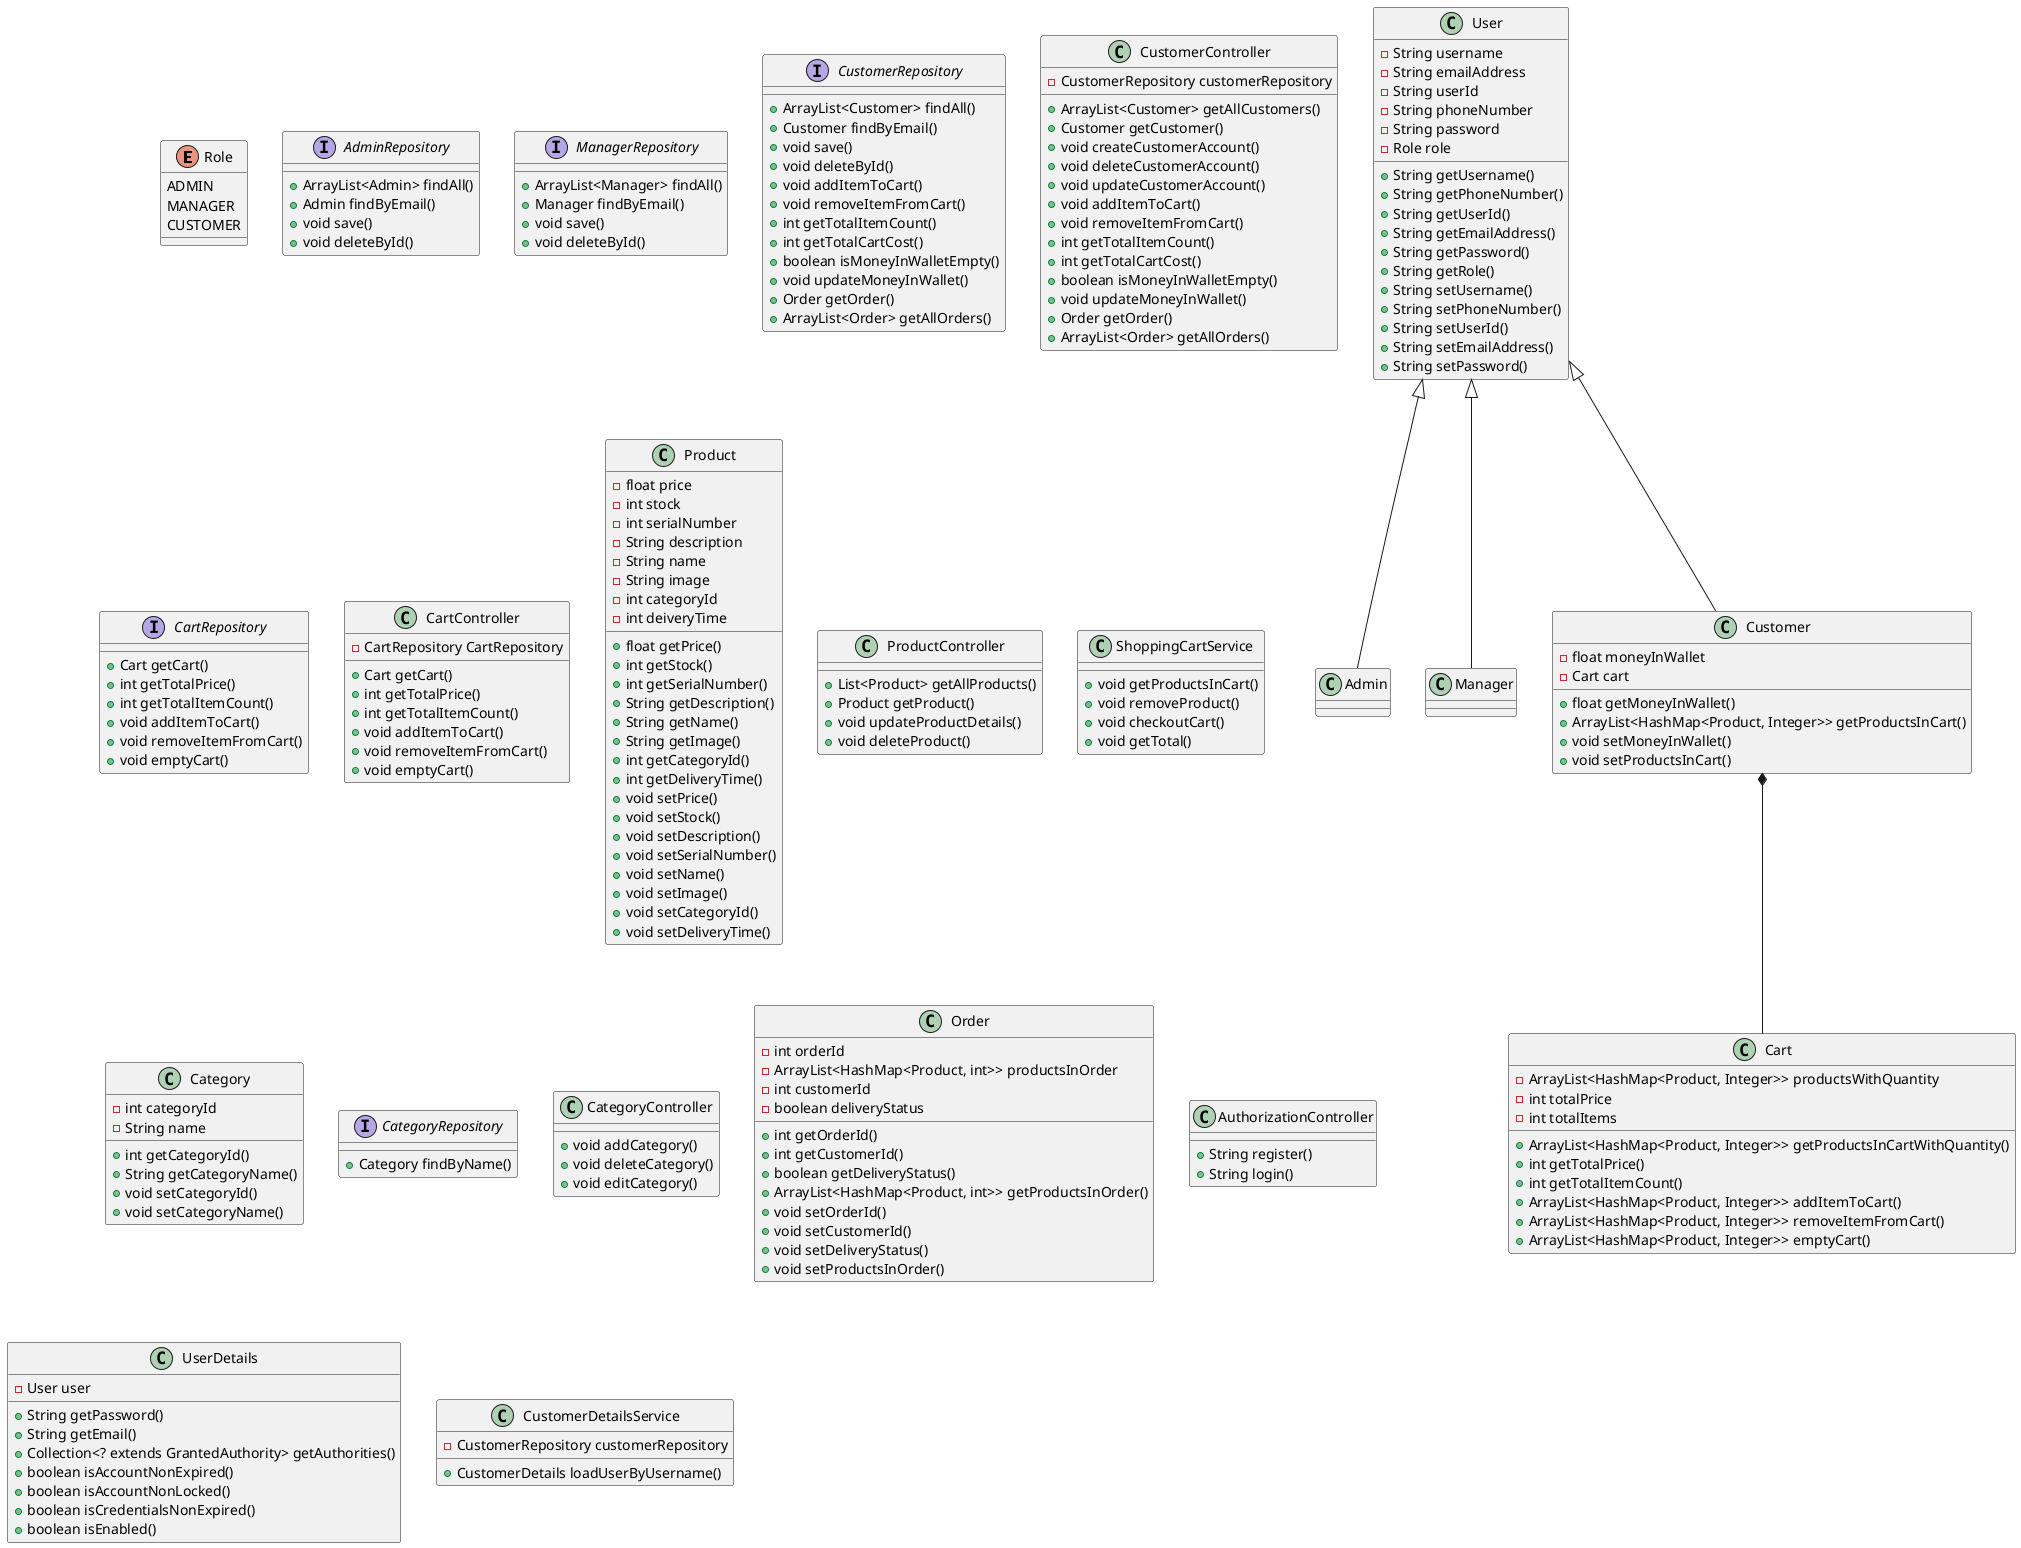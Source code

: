 @startuml Backend

' !theme mars from https://raw.githubusercontent.com/plantuml/plantuml/master/themes

' TODO:All the controllers

enum Role{
 ADMIN
 MANAGER
 CUSTOMER
}

' This is not gonna be a table
' Now probably it is a table
class User {
  -String username
  -String emailAddress
  -String userId
  -String phoneNumber
  -String password
  -Role role
  +String getUsername()
  +String getPhoneNumber()
  +String getUserId()
  +String getEmailAddress()
  +String getPassword()
  +String getRole()
  +String setUsername()
  +String setPhoneNumber()
  +String setUserId()
  +String setEmailAddress()
  +String setPassword()
}

' TODO:Same as manager what do?
class Admin Extends User{
  ' +void addManager()
  ' +void deleteManager()
}
' Need to check this
' For now this is a table too
' TODO:What do with the methods?
class Manager Extends User{
  ' +void addItems()
  ' +void removeItems()
  ' +void generateReports()
}


' Need to check this
class Customer Extends User{
  -float moneyInWallet
  -Cart cart

  +float getMoneyInWallet()
  +ArrayList<HashMap<Product, Integer>> getProductsInCart()
  +void setMoneyInWallet()
  +void setProductsInCart()
}

class Cart {
  -ArrayList<HashMap<Product, Integer>> productsWithQuantity
  -int totalPrice
  -int totalItems

  +ArrayList<HashMap<Product, Integer>> getProductsInCartWithQuantity()
  +int getTotalPrice()
  +int getTotalItemCount()
  +ArrayList<HashMap<Product, Integer>> addItemToCart()
  +ArrayList<HashMap<Product, Integer>> removeItemFromCart()
  +ArrayList<HashMap<Product, Integer>> emptyCart()
}

Customer *-- Cart

' This extends JPA repository
interface AdminRepository {
  +ArrayList<Admin> findAll()
  +Admin findByEmail()
  +void save()
  +void deleteById()
}

interface ManagerRepository{
  +ArrayList<Manager> findAll()
  +Manager findByEmail()
  +void save()
  +void deleteById()

}

interface CustomerRepository{
  +ArrayList<Customer> findAll()
	+Customer findByEmail()
  +void save()
  +void deleteById()
  +void addItemToCart()
  +void removeItemFromCart()
  +int getTotalItemCount()
  +int getTotalCartCost()
  +boolean isMoneyInWalletEmpty()
  +void updateMoneyInWallet()
  +Order getOrder()
  +ArrayList<Order> getAllOrders()
}

class CustomerController {
  -CustomerRepository customerRepository

  +ArrayList<Customer> getAllCustomers()
  +Customer getCustomer()
  +void createCustomerAccount()
  +void deleteCustomerAccount()
  +void updateCustomerAccount()
  +void addItemToCart()
  +void removeItemFromCart()
  +int getTotalItemCount()
  +int getTotalCartCost()
  +boolean isMoneyInWalletEmpty()
  +void updateMoneyInWallet()
  +Order getOrder()
  +ArrayList<Order> getAllOrders()
}

interface CartRepository {
  +Cart getCart()
  +int getTotalPrice()
  +int getTotalItemCount()
  +void addItemToCart()
  +void removeItemFromCart()
  +void emptyCart()
}

class CartController {
  -CartRepository CartRepository

  +Cart getCart()
  +int getTotalPrice()
  +int getTotalItemCount()
  +void addItemToCart()
  +void removeItemFromCart()
  +void emptyCart()
}



class Product{
  -float price
  -int stock
  -int serialNumber
  -String description
  -String name
  -String image
  -int categoryId
  -int deiveryTime

  +float getPrice()
  +int getStock()
  +int getSerialNumber()
  +String getDescription()
  +String getName()
  +String getImage()
  +int getCategoryId()
  +int getDeliveryTime()
  +void setPrice()
  +void setStock()
  +void setDescription()
  +void setSerialNumber()
  +void setName()
  +void setImage()
  +void setCategoryId()
  +void setDeliveryTime()
}

class ProductController{
  +List<Product> getAllProducts()
  +Product getProduct()
  +void updateProductDetails()
  +void deleteProduct()
}

' class Order{
'   -Product[] products
'   -String dateOfPlaced
'   -String dateOfArrival
'   +String getDateOfPlaced()
'   +String getDateOfArrival()
'   +void getProducts()
'   +void setProducts()
'   +void setDateOfPlaced()
'   +void setDateOfArrival()
' }

' Customer o-- Product
' Product o-- Order

' Shopping cart
' TODO:Make a cart class and add products here
class ShoppingCartService{

  ' +void addProduct()
  +void getProductsInCart()
  +void removeProduct()
  +void checkoutCart()
  +void getTotal()
}

' Category
' This is is gonna be a table too
class Category{
  -int categoryId
  -String name
  +int getCategoryId()
  +String getCategoryName()
  +void setCategoryId()
  +void setCategoryName()
}

interface CategoryRepository{
  +Category findByName()
}

class CategoryController{
  +void addCategory()
  +void deleteCategory()
  +void editCategory()
}

' TODO:Order class
' Order
class Order{
  -int orderId
  -ArrayList<HashMap<Product, int>> productsInOrder
  -int customerId
  -boolean deliveryStatus
  ' Make a method to calculate the max for delivery time
  +int getOrderId()
  +int getCustomerId()
  +boolean getDeliveryStatus()
  +ArrayList<HashMap<Product, int>> getProductsInOrder()
  +void setOrderId()
  +void setCustomerId()
  +void setDeliveryStatus()
  +void setProductsInOrder()
}

' TODO:Auth class
class AuthorizationController{
  +String register()
  +String login()
}

' This extends "UserDetails" from spring security
' TODO:Login shite
class UserDetails {
  -User user
	+String getPassword()
	+String getEmail()
	+Collection<? extends GrantedAuthority> getAuthorities()
	+boolean isAccountNonExpired()
	+boolean isAccountNonLocked()
	+boolean isCredentialsNonExpired()
	+boolean isEnabled()
}

class CustomerDetailsService{
	-CustomerRepository customerRepository
	+CustomerDetails loadUserByUsername()
}

@enduml